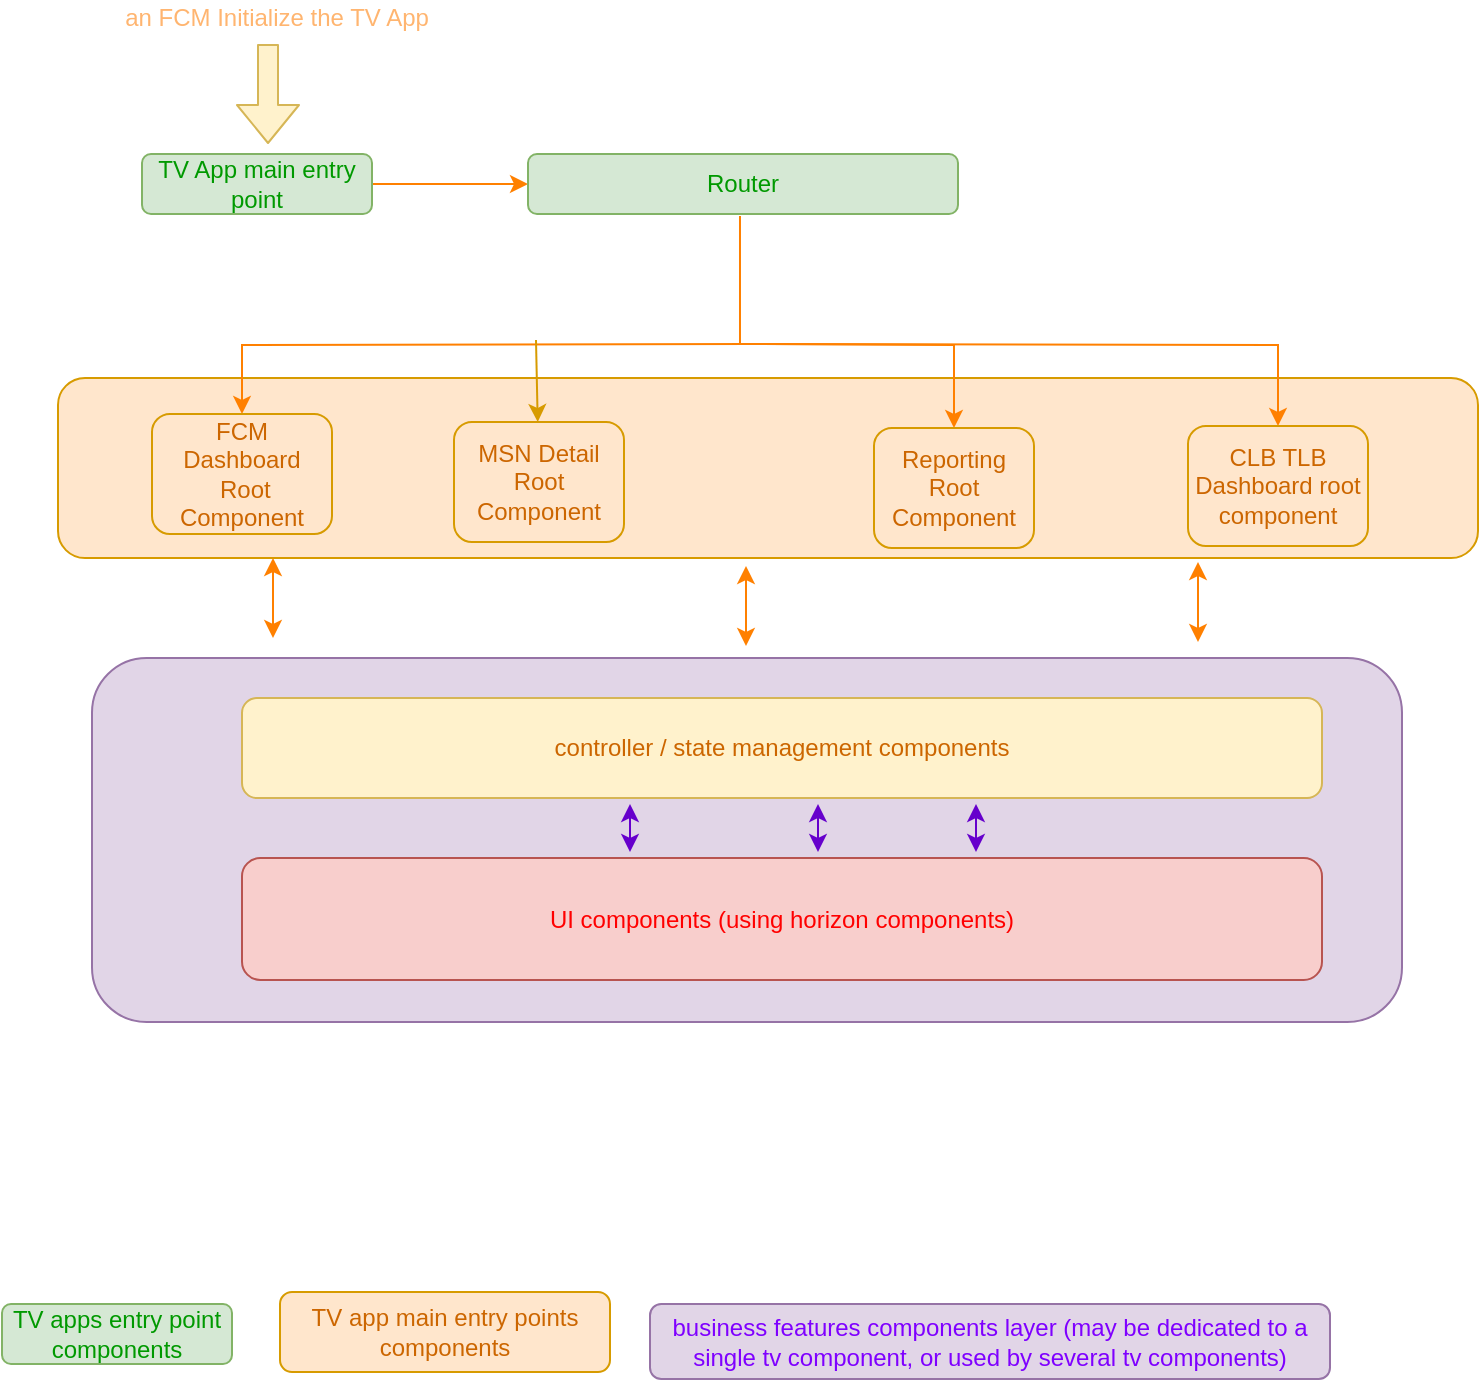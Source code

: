 <mxfile version="12.7.3" type="github">
  <diagram id="SjLeIIDS42xYTo4wjzNZ" name="Page-1">
    <mxGraphModel dx="1050" dy="464" grid="0" gridSize="10" guides="1" tooltips="1" connect="1" arrows="1" fold="1" page="1" pageScale="1" pageWidth="850" pageHeight="1100" math="0" shadow="0">
      <root>
        <mxCell id="0" />
        <mxCell id="lj5Vsi1nTVtL1hlr0WQ2-1" value="contextual view" style="locked=1;" parent="0" visible="0" />
        <mxCell id="lj5Vsi1nTVtL1hlr0WQ2-4" value="" style="outlineConnect=0;fontColor=#232F3E;gradientColor=#F54749;gradientDirection=north;fillColor=#C7131F;strokeColor=#ffffff;dashed=0;verticalLabelPosition=bottom;verticalAlign=top;align=center;html=1;fontSize=12;fontStyle=0;aspect=fixed;shape=mxgraph.aws4.resourceIcon;resIcon=mxgraph.aws4.api_gateway;" parent="lj5Vsi1nTVtL1hlr0WQ2-1" vertex="1">
          <mxGeometry x="260" y="188" width="134" height="134" as="geometry" />
        </mxCell>
        <mxCell id="lj5Vsi1nTVtL1hlr0WQ2-5" value="MyAD platform&lt;br&gt;&amp;nbsp;API" style="text;html=1;align=center;verticalAlign=middle;resizable=0;points=[];autosize=1;fontColor=#FFFFFF;fontStyle=1" parent="lj5Vsi1nTVtL1hlr0WQ2-1" vertex="1">
          <mxGeometry x="277" y="189" width="100" height="30" as="geometry" />
        </mxCell>
        <mxCell id="lj5Vsi1nTVtL1hlr0WQ2-7" value="" style="outlineConnect=0;fontColor=#232F3E;gradientColor=#4D72F3;gradientDirection=north;fillColor=#3334B9;strokeColor=#ffffff;dashed=0;verticalLabelPosition=bottom;verticalAlign=top;align=center;html=1;fontSize=12;fontStyle=0;aspect=fixed;shape=mxgraph.aws4.resourceIcon;resIcon=mxgraph.aws4.database;" parent="lj5Vsi1nTVtL1hlr0WQ2-1" vertex="1">
          <mxGeometry x="472" y="189.5" width="132.5" height="132.5" as="geometry" />
        </mxCell>
        <mxCell id="lj5Vsi1nTVtL1hlr0WQ2-8" value="MyAD DB" style="text;html=1;align=center;verticalAlign=middle;resizable=0;points=[];autosize=1;fontColor=#FFFFFF;" parent="lj5Vsi1nTVtL1hlr0WQ2-1" vertex="1">
          <mxGeometry x="503.25" y="260" width="70" height="20" as="geometry" />
        </mxCell>
        <mxCell id="lj5Vsi1nTVtL1hlr0WQ2-9" value="" style="endArrow=classic;startArrow=classic;html=1;fontColor=#FFFFFF;" parent="lj5Vsi1nTVtL1hlr0WQ2-1" edge="1">
          <mxGeometry width="50" height="50" relative="1" as="geometry">
            <mxPoint x="170" y="249.5" as="sourcePoint" />
            <mxPoint x="250" y="249.5" as="targetPoint" />
          </mxGeometry>
        </mxCell>
        <mxCell id="lj5Vsi1nTVtL1hlr0WQ2-10" value="" style="endArrow=classic;startArrow=classic;html=1;fontColor=#FFFFFF;" parent="lj5Vsi1nTVtL1hlr0WQ2-1" edge="1">
          <mxGeometry width="50" height="50" relative="1" as="geometry">
            <mxPoint x="399" y="249.5" as="sourcePoint" />
            <mxPoint x="469" y="249.5" as="targetPoint" />
            <Array as="points">
              <mxPoint x="469" y="249.5" />
            </Array>
          </mxGeometry>
        </mxCell>
        <mxCell id="lj5Vsi1nTVtL1hlr0WQ2-15" value="&lt;font color=&quot;#000000&quot;&gt;MyAD DB contains &lt;br&gt;data from cVault / Jaguar&lt;br&gt;&lt;/font&gt;" style="text;html=1;align=center;verticalAlign=middle;resizable=0;points=[];autosize=1;fontColor=#FFFFFF;" parent="lj5Vsi1nTVtL1hlr0WQ2-1" vertex="1">
          <mxGeometry x="612" y="235" width="150" height="30" as="geometry" />
        </mxCell>
        <mxCell id="lj5Vsi1nTVtL1hlr0WQ2-2" value="" style="verticalLabelPosition=bottom;html=1;fillColor=#2B2FAB;verticalAlign=top;align=center;pointerEvents=1;shape=mxgraph.cisco_safe.design.actor_2;strokeColor=#6c8ebf;" parent="lj5Vsi1nTVtL1hlr0WQ2-1" vertex="1">
          <mxGeometry x="14" y="210" width="30" height="70" as="geometry" />
        </mxCell>
        <mxCell id="lj5Vsi1nTVtL1hlr0WQ2-16" value="&lt;font color=&quot;#000000&quot;&gt;Customer&lt;/font&gt;" style="text;html=1;align=center;verticalAlign=middle;resizable=0;points=[];autosize=1;fontColor=#FFFFFF;" parent="lj5Vsi1nTVtL1hlr0WQ2-1" vertex="1">
          <mxGeometry x="-6" y="289" width="70" height="20" as="geometry" />
        </mxCell>
        <mxCell id="lj5Vsi1nTVtL1hlr0WQ2-22" value="" style="group" parent="lj5Vsi1nTVtL1hlr0WQ2-1" vertex="1" connectable="0">
          <mxGeometry x="75" y="287" width="105" height="25" as="geometry" />
        </mxCell>
        <mxCell id="lj5Vsi1nTVtL1hlr0WQ2-19" value="&lt;font color=&quot;#000000&quot;&gt;Customer TV App&lt;/font&gt;" style="text;html=1;align=center;verticalAlign=middle;resizable=0;points=[];autosize=1;fontColor=#FFFFFF;" parent="lj5Vsi1nTVtL1hlr0WQ2-22" vertex="1">
          <mxGeometry x="-5" width="110" height="20" as="geometry" />
        </mxCell>
        <mxCell id="cQEh5kcW2ITL0lLY0gxM-4" value="" style="group" parent="lj5Vsi1nTVtL1hlr0WQ2-1" vertex="1" connectable="0">
          <mxGeometry x="84" y="225" width="80" height="60" as="geometry" />
        </mxCell>
        <mxCell id="cQEh5kcW2ITL0lLY0gxM-3" value="" style="pointerEvents=1;shadow=0;dashed=0;html=1;strokeColor=none;fillColor=#505050;labelPosition=center;verticalLabelPosition=bottom;verticalAlign=top;outlineConnect=0;align=center;shape=mxgraph.office.devices.tv;" parent="cQEh5kcW2ITL0lLY0gxM-4" vertex="1">
          <mxGeometry width="80" height="60" as="geometry" />
        </mxCell>
        <mxCell id="lj5Vsi1nTVtL1hlr0WQ2-20" value="" style="shape=image;verticalLabelPosition=bottom;labelBackgroundColor=#ffffff;verticalAlign=top;aspect=fixed;imageAspect=0;image=https://upload.wikimedia.org/wikipedia/commons/thumb/a/a7/React-icon.svg/512px-React-icon.svg.png;" parent="cQEh5kcW2ITL0lLY0gxM-4" vertex="1">
          <mxGeometry x="17.996" y="7.003" width="45.126" height="31.906" as="geometry" />
        </mxCell>
        <mxCell id="Ka8gP7VvI0fFcUKiOHhF-43" value="app view" style="locked=1;" parent="0" visible="0" />
        <mxCell id="Ka8gP7VvI0fFcUKiOHhF-44" value="&lt;div style=&quot;text-align: justify&quot;&gt;&lt;span style=&quot;color: rgb(102 , 0 , 204)&quot;&gt;&amp;nbsp; &amp;nbsp; Business Layer&lt;/span&gt;&lt;/div&gt;&lt;div style=&quot;text-align: justify&quot;&gt;&lt;span style=&quot;color: rgb(102 , 0 , 204)&quot;&gt;&lt;br&gt;&lt;/span&gt;&lt;/div&gt;&lt;div style=&quot;text-align: justify&quot;&gt;&lt;span style=&quot;color: rgb(102 , 0 , 204)&quot;&gt;&lt;br&gt;&lt;/span&gt;&lt;/div&gt;&lt;div style=&quot;text-align: justify&quot;&gt;&lt;span style=&quot;color: rgb(102 , 0 , 204)&quot;&gt;&lt;br&gt;&lt;/span&gt;&lt;/div&gt;&lt;div style=&quot;text-align: justify&quot;&gt;&lt;span style=&quot;color: rgb(102 , 0 , 204)&quot;&gt;&lt;br&gt;&lt;/span&gt;&lt;/div&gt;&lt;div style=&quot;text-align: justify&quot;&gt;&lt;span style=&quot;color: rgb(102 , 0 , 204)&quot;&gt;&lt;br&gt;&lt;/span&gt;&lt;/div&gt;&lt;div style=&quot;text-align: justify&quot;&gt;&lt;span style=&quot;color: rgb(102 , 0 , 204)&quot;&gt;&lt;br&gt;&lt;/span&gt;&lt;/div&gt;&lt;div style=&quot;text-align: justify&quot;&gt;&lt;span style=&quot;color: rgb(102 , 0 , 204)&quot;&gt;&lt;br&gt;&lt;/span&gt;&lt;/div&gt;&lt;div style=&quot;text-align: justify&quot;&gt;&lt;span style=&quot;color: rgb(102 , 0 , 204)&quot;&gt;&lt;br&gt;&lt;/span&gt;&lt;/div&gt;&lt;div style=&quot;text-align: justify&quot;&gt;&lt;span style=&quot;color: rgb(102 , 0 , 204)&quot;&gt;&lt;br&gt;&lt;/span&gt;&lt;/div&gt;&lt;div style=&quot;text-align: justify&quot;&gt;&lt;br&gt;&lt;/div&gt;&lt;div style=&quot;text-align: justify&quot;&gt;&lt;span style=&quot;color: rgb(102 , 0 , 204)&quot;&gt;&lt;br&gt;&lt;/span&gt;&lt;/div&gt;" style="rounded=1;whiteSpace=wrap;html=1;fillColor=#e1d5e7;strokeColor=#9673a6;align=left;" parent="Ka8gP7VvI0fFcUKiOHhF-43" vertex="1">
          <mxGeometry x="144" y="300.25" width="580" height="189.75" as="geometry" />
        </mxCell>
        <mxCell id="Ka8gP7VvI0fFcUKiOHhF-45" value="&lt;span style=&quot;white-space: normal&quot;&gt;UI components (using horizon components)&lt;/span&gt;" style="rounded=1;whiteSpace=wrap;html=1;fillColor=#f8cecc;strokeColor=#b85450;fontColor=#CC0000;" parent="Ka8gP7VvI0fFcUKiOHhF-43" vertex="1">
          <mxGeometry x="186.308" y="431.525" width="481.846" height="50.325" as="geometry" />
        </mxCell>
        <mxCell id="Ka8gP7VvI0fFcUKiOHhF-46" value="controller / state management layer" style="rounded=1;whiteSpace=wrap;html=1;fillColor=#fff2cc;strokeColor=#d6b656;fontColor=#CC6600;" parent="Ka8gP7VvI0fFcUKiOHhF-43" vertex="1">
          <mxGeometry x="186.308" y="343.15" width="481.846" height="41.25" as="geometry" />
        </mxCell>
        <mxCell id="Ka8gP7VvI0fFcUKiOHhF-50" value="Application bootstrap and routing layer" style="rounded=1;whiteSpace=wrap;html=1;fillColor=#ffe6cc;strokeColor=#d79b00;fontColor=#FF8000;" parent="Ka8gP7VvI0fFcUKiOHhF-43" vertex="1">
          <mxGeometry x="143" y="168" width="580" height="74.25" as="geometry" />
        </mxCell>
        <mxCell id="Ka8gP7VvI0fFcUKiOHhF-55" value="" style="group" parent="Ka8gP7VvI0fFcUKiOHhF-43" vertex="1" connectable="0">
          <mxGeometry x="411.615" y="246.5" width="66.031" height="49.5" as="geometry" />
        </mxCell>
        <mxCell id="Ka8gP7VvI0fFcUKiOHhF-53" value="" style="shape=flexArrow;endArrow=classic;html=1;strokeColor=#d79b00;fontColor=#FF8000;fillColor=#ffe6cc;" parent="Ka8gP7VvI0fFcUKiOHhF-55" edge="1">
          <mxGeometry width="50" height="50" relative="1" as="geometry">
            <mxPoint as="sourcePoint" />
            <mxPoint y="49.5" as="targetPoint" />
          </mxGeometry>
        </mxCell>
        <mxCell id="Ka8gP7VvI0fFcUKiOHhF-54" value="delegate" style="text;html=1;align=center;verticalAlign=middle;resizable=0;points=[];autosize=1;fontColor=#FF8000;" parent="Ka8gP7VvI0fFcUKiOHhF-55" vertex="1">
          <mxGeometry x="12.492" y="8.25" width="60" height="20" as="geometry" />
        </mxCell>
        <mxCell id="Ka8gP7VvI0fFcUKiOHhF-57" value="Redux&lt;br&gt;Store" style="rounded=1;whiteSpace=wrap;html=1;fillColor=#d5e8d4;strokeColor=#82b366;direction=south;fontColor=#006600;" parent="Ka8gP7VvI0fFcUKiOHhF-43" vertex="1">
          <mxGeometry x="10" y="160" width="74.25" height="320" as="geometry" />
        </mxCell>
        <mxCell id="Ka8gP7VvI0fFcUKiOHhF-58" value="" style="shape=flexArrow;endArrow=classic;startArrow=classic;html=1;strokeColor=#82b366;fontColor=#006600;fillColor=#d5e8d4;" parent="Ka8gP7VvI0fFcUKiOHhF-43" edge="1">
          <mxGeometry width="50" height="50" relative="1" as="geometry">
            <mxPoint x="85.25" y="204" as="sourcePoint" />
            <mxPoint x="141" y="204" as="targetPoint" />
          </mxGeometry>
        </mxCell>
        <mxCell id="Ka8gP7VvI0fFcUKiOHhF-59" value="" style="shape=flexArrow;endArrow=classic;startArrow=classic;html=1;strokeColor=#82b366;fontColor=#006600;fillColor=#d5e8d4;" parent="Ka8gP7VvI0fFcUKiOHhF-43" edge="1">
          <mxGeometry width="50" height="50" relative="1" as="geometry">
            <mxPoint x="85.25" y="384.4" as="sourcePoint" />
            <mxPoint x="141" y="384.4" as="targetPoint" />
          </mxGeometry>
        </mxCell>
        <mxCell id="Ka8gP7VvI0fFcUKiOHhF-60" value="store &lt;br&gt;and retieve&amp;nbsp;&lt;br&gt;data" style="text;html=1;align=center;verticalAlign=middle;resizable=0;points=[];autosize=1;fontColor=#006600;" parent="Ka8gP7VvI0fFcUKiOHhF-43" vertex="1">
          <mxGeometry x="81" y="260" width="80" height="50" as="geometry" />
        </mxCell>
        <mxCell id="Ka8gP7VvI0fFcUKiOHhF-61" value="MyAD&lt;br&gt;Platform API&lt;br&gt;(1)" style="rounded=1;whiteSpace=wrap;html=1;direction=south;fillColor=#dae8fc;strokeColor=#6c8ebf;fontColor=#0000CC;dashed=1;" parent="Ka8gP7VvI0fFcUKiOHhF-43" vertex="1">
          <mxGeometry x="780" y="302.02" width="60" height="186.22" as="geometry" />
        </mxCell>
        <mxCell id="Ka8gP7VvI0fFcUKiOHhF-62" value="" style="shape=flexArrow;endArrow=classic;startArrow=classic;html=1;strokeColor=#6c8ebf;fontColor=#006600;fillColor=#dae8fc;exitX=1;exitY=0.5;exitDx=0;exitDy=0;" parent="Ka8gP7VvI0fFcUKiOHhF-43" source="Ka8gP7VvI0fFcUKiOHhF-46" edge="1">
          <mxGeometry width="50" height="50" relative="1" as="geometry">
            <mxPoint x="723" y="363.28" as="sourcePoint" />
            <mxPoint x="778.75" y="363.28" as="targetPoint" />
          </mxGeometry>
        </mxCell>
        <mxCell id="Ka8gP7VvI0fFcUKiOHhF-63" value="api calls" style="text;html=1;align=center;verticalAlign=middle;resizable=0;points=[];autosize=1;fontColor=#0000CC;" parent="Ka8gP7VvI0fFcUKiOHhF-43" vertex="1">
          <mxGeometry x="720" y="323.15" width="60" height="20" as="geometry" />
        </mxCell>
        <mxCell id="Ka8gP7VvI0fFcUKiOHhF-66" value="(1) : The MyAD platform API is covered in another ARD" style="text;align=right;verticalAlign=middle;resizable=0;points=[];autosize=1;fontColor=#0000CC;labelBorderColor=none;textDirection=ltr;labelPosition=left;verticalLabelPosition=middle;" parent="Ka8gP7VvI0fFcUKiOHhF-43" vertex="1">
          <mxGeometry x="452" y="510" width="328" height="20" as="geometry" />
        </mxCell>
        <mxCell id="Ka8gP7VvI0fFcUKiOHhF-67" value="" style="shape=flexArrow;endArrow=classic;html=1;strokeColor=#6600CC;fontColor=#0000CC;" parent="Ka8gP7VvI0fFcUKiOHhF-43" edge="1">
          <mxGeometry width="50" height="50" relative="1" as="geometry">
            <mxPoint x="280" y="388" as="sourcePoint" />
            <mxPoint x="280" y="428" as="targetPoint" />
          </mxGeometry>
        </mxCell>
        <mxCell id="Ka8gP7VvI0fFcUKiOHhF-68" value="" style="shape=flexArrow;endArrow=classic;html=1;strokeColor=#6600CC;fontColor=#0000CC;" parent="Ka8gP7VvI0fFcUKiOHhF-43" edge="1">
          <mxGeometry width="50" height="50" relative="1" as="geometry">
            <mxPoint x="510" y="428.53" as="sourcePoint" />
            <mxPoint x="510" y="388.53" as="targetPoint" />
          </mxGeometry>
        </mxCell>
        <mxCell id="Ka8gP7VvI0fFcUKiOHhF-69" value="re-render on&lt;br&gt;&amp;nbsp;state changes" style="text;html=1;align=center;verticalAlign=middle;resizable=0;points=[];autosize=1;fontColor=#0000CC;" parent="Ka8gP7VvI0fFcUKiOHhF-43" vertex="1">
          <mxGeometry x="179" y="393.53" width="90" height="30" as="geometry" />
        </mxCell>
        <mxCell id="Ka8gP7VvI0fFcUKiOHhF-71" value="notify on &lt;br&gt;UI events" style="text;html=1;align=center;verticalAlign=middle;resizable=0;points=[];autosize=1;fontColor=#0000CC;" parent="Ka8gP7VvI0fFcUKiOHhF-43" vertex="1">
          <mxGeometry x="530" y="393.53" width="70" height="30" as="geometry" />
        </mxCell>
        <mxCell id="bXQwL9Fw8VNqXE39m1aw-1" value="Auth system :&amp;nbsp;&lt;br&gt;Onelogin via cognito" style="rounded=1;whiteSpace=wrap;html=1;fillColor=#f8cecc;strokeColor=#b85450;fontColor=#CC0000;" parent="Ka8gP7VvI0fFcUKiOHhF-43" vertex="1">
          <mxGeometry x="759" y="28" width="90" height="90" as="geometry" />
        </mxCell>
        <mxCell id="bXQwL9Fw8VNqXE39m1aw-2" value="" style="shape=flexArrow;endArrow=classic;startArrow=classic;html=1;fontColor=#CC0000;fillColor=#f8cecc;strokeColor=#b85450;" parent="Ka8gP7VvI0fFcUKiOHhF-43" edge="1">
          <mxGeometry width="50" height="50" relative="1" as="geometry">
            <mxPoint x="721" y="163" as="sourcePoint" />
            <mxPoint x="761" y="123" as="targetPoint" />
          </mxGeometry>
        </mxCell>
        <mxCell id="1" value="infra view" style="locked=1;" parent="0" visible="0" />
        <mxCell id="Ka8gP7VvI0fFcUKiOHhF-109" value="VPC" style="points=[[0,0],[0.25,0],[0.5,0],[0.75,0],[1,0],[1,0.25],[1,0.5],[1,0.75],[1,1],[0.75,1],[0.5,1],[0.25,1],[0,1],[0,0.75],[0,0.5],[0,0.25]];outlineConnect=0;gradientColor=none;html=1;whiteSpace=wrap;fontSize=12;fontStyle=0;shape=mxgraph.aws4.group;grIcon=mxgraph.aws4.group_vpc;strokeColor=#248814;fillColor=none;verticalAlign=top;align=left;spacingLeft=30;fontColor=#AAB7B8;dashed=0;" parent="1" vertex="1">
          <mxGeometry x="325" y="146.73" width="475" height="223.27" as="geometry" />
        </mxCell>
        <mxCell id="Ka8gP7VvI0fFcUKiOHhF-107" value="AWS Cloud" style="points=[[0,0],[0.25,0],[0.5,0],[0.75,0],[1,0],[1,0.25],[1,0.5],[1,0.75],[1,1],[0.75,1],[0.5,1],[0.25,1],[0,1],[0,0.75],[0,0.5],[0,0.25]];outlineConnect=0;gradientColor=none;html=1;whiteSpace=wrap;fontSize=12;fontStyle=0;shape=mxgraph.aws4.group;grIcon=mxgraph.aws4.group_aws_cloud_alt;strokeColor=#232F3E;fillColor=none;verticalAlign=top;align=left;spacingLeft=30;fontColor=#232F3E;dashed=0;" parent="1" vertex="1">
          <mxGeometry x="280" y="10" width="540" height="480" as="geometry" />
        </mxCell>
        <mxCell id="Ka8gP7VvI0fFcUKiOHhF-108" value="EU West 1" style="points=[[0,0],[0.25,0],[0.5,0],[0.75,0],[1,0],[1,0.25],[1,0.5],[1,0.75],[1,1],[0.75,1],[0.5,1],[0.25,1],[0,1],[0,0.75],[0,0.5],[0,0.25]];outlineConnect=0;gradientColor=none;html=1;whiteSpace=wrap;fontSize=12;fontStyle=0;shape=mxgraph.aws4.group;grIcon=mxgraph.aws4.group_region;strokeColor=#147EBA;fillColor=none;verticalAlign=top;align=left;spacingLeft=30;fontColor=#147EBA;dashed=0;" parent="1" vertex="1">
          <mxGeometry x="300" y="40" width="510" height="430" as="geometry" />
        </mxCell>
        <mxCell id="Ka8gP7VvI0fFcUKiOHhF-110" value="" style="whiteSpace=wrap;html=1;aspect=fixed;fontColor=#000000;align=center;" parent="1" vertex="1">
          <mxGeometry x="8" y="30" width="250" height="250" as="geometry" />
        </mxCell>
        <mxCell id="gB_tlkMbJe6bkOpFI1ri-7" value="" style="outlineConnect=0;fontColor=#232F3E;gradientColor=none;fillColor=#5A30B5;strokeColor=none;dashed=0;verticalLabelPosition=bottom;verticalAlign=top;align=center;html=1;fontSize=12;fontStyle=0;aspect=fixed;pointerEvents=1;shape=mxgraph.aws4.application_load_balancer;" parent="1" vertex="1">
          <mxGeometry x="336" y="184.13" width="58" height="58" as="geometry" />
        </mxCell>
        <mxCell id="gB_tlkMbJe6bkOpFI1ri-8" value="" style="outlineConnect=0;fillColor=#3399FF;strokeColor=#6c8ebf;dashed=0;verticalLabelPosition=bottom;verticalAlign=top;align=center;html=1;fontSize=12;fontStyle=0;aspect=fixed;pointerEvents=1;shape=mxgraph.aws4.hosted_zone;" parent="1" vertex="1">
          <mxGeometry x="311" y="67" width="58" height="57.26" as="geometry" />
        </mxCell>
        <mxCell id="gB_tlkMbJe6bkOpFI1ri-15" value="" style="edgeStyle=orthogonalEdgeStyle;rounded=0;orthogonalLoop=1;jettySize=auto;html=1;" parent="1" source="gB_tlkMbJe6bkOpFI1ri-7" target="gB_tlkMbJe6bkOpFI1ri-9" edge="1">
          <mxGeometry relative="1" as="geometry">
            <mxPoint x="410" y="212.63" as="sourcePoint" />
          </mxGeometry>
        </mxCell>
        <mxCell id="gB_tlkMbJe6bkOpFI1ri-18" style="edgeStyle=orthogonalEdgeStyle;rounded=0;orthogonalLoop=1;jettySize=auto;html=1;entryX=0;entryY=0.504;entryDx=0;entryDy=0;entryPerimeter=0;startArrow=classic;startFill=1;" parent="1" source="gB_tlkMbJe6bkOpFI1ri-9" target="gB_tlkMbJe6bkOpFI1ri-6" edge="1">
          <mxGeometry relative="1" as="geometry" />
        </mxCell>
        <mxCell id="gB_tlkMbJe6bkOpFI1ri-9" value="" style="outlineConnect=0;fontColor=#232F3E;gradientColor=none;fillColor=#D05C17;strokeColor=none;dashed=0;verticalLabelPosition=bottom;verticalAlign=top;align=center;html=1;fontSize=12;fontStyle=0;aspect=fixed;pointerEvents=1;shape=mxgraph.aws4.lambda_function;" parent="1" vertex="1">
          <mxGeometry x="440" y="183.13" width="59" height="59" as="geometry" />
        </mxCell>
        <mxCell id="gB_tlkMbJe6bkOpFI1ri-11" value="" style="group" parent="1" vertex="1" connectable="0">
          <mxGeometry x="561" y="182.13" width="92" height="59" as="geometry" />
        </mxCell>
        <mxCell id="gB_tlkMbJe6bkOpFI1ri-6" value="" style="outlineConnect=0;fontColor=#232F3E;gradientColor=none;fillColor=#5A30B5;strokeColor=none;dashed=0;verticalLabelPosition=bottom;verticalAlign=top;align=center;html=1;fontSize=12;fontStyle=0;aspect=fixed;pointerEvents=1;shape=mxgraph.aws4.endpoints;" parent="gB_tlkMbJe6bkOpFI1ri-11" vertex="1">
          <mxGeometry y="16.985" width="26.818" height="26.818" as="geometry" />
        </mxCell>
        <mxCell id="gB_tlkMbJe6bkOpFI1ri-10" value="" style="outlineConnect=0;fontColor=#232F3E;gradientColor=none;fillColor=#5A30B5;strokeColor=none;dashed=0;verticalLabelPosition=bottom;verticalAlign=top;align=center;html=1;fontSize=12;fontStyle=0;aspect=fixed;pointerEvents=1;shape=mxgraph.aws4.endpoint;" parent="gB_tlkMbJe6bkOpFI1ri-11" vertex="1">
          <mxGeometry x="30.041" width="59" height="59" as="geometry" />
        </mxCell>
        <mxCell id="gB_tlkMbJe6bkOpFI1ri-12" value="" style="outlineConnect=0;fontColor=#232F3E;gradientColor=none;fillColor=#277116;strokeColor=none;dashed=0;verticalLabelPosition=bottom;verticalAlign=top;align=center;html=1;fontSize=12;fontStyle=0;aspect=fixed;pointerEvents=1;shape=mxgraph.aws4.bucket_with_objects;" parent="1" vertex="1">
          <mxGeometry x="721" y="183.13" width="55" height="57.2" as="geometry" />
        </mxCell>
        <mxCell id="gB_tlkMbJe6bkOpFI1ri-19" value="" style="edgeStyle=orthogonalEdgeStyle;rounded=0;orthogonalLoop=1;jettySize=auto;html=1;startArrow=classic;startFill=1;" parent="1" source="gB_tlkMbJe6bkOpFI1ri-10" target="gB_tlkMbJe6bkOpFI1ri-12" edge="1">
          <mxGeometry relative="1" as="geometry" />
        </mxCell>
        <mxCell id="gB_tlkMbJe6bkOpFI1ri-20" value="Route 53 &lt;br&gt;hosted zone" style="text;html=1;align=center;verticalAlign=middle;resizable=0;points=[];autosize=1;fontColor=#3399FF;" parent="1" vertex="1">
          <mxGeometry x="369" y="80" width="80" height="30" as="geometry" />
        </mxCell>
        <mxCell id="gB_tlkMbJe6bkOpFI1ri-21" value="ALB" style="text;html=1;align=center;verticalAlign=middle;resizable=0;points=[];autosize=1;" parent="1" vertex="1">
          <mxGeometry x="343" y="242.63" width="40" height="20" as="geometry" />
        </mxCell>
        <mxCell id="gB_tlkMbJe6bkOpFI1ri-22" value="Lambda &lt;br&gt;as proxy" style="text;html=1;align=center;verticalAlign=middle;resizable=0;points=[];autosize=1;" parent="1" vertex="1">
          <mxGeometry x="441" y="244.63" width="60" height="30" as="geometry" />
        </mxCell>
        <mxCell id="gB_tlkMbJe6bkOpFI1ri-23" value="API gateway&lt;br&gt;with vpc endpoint&amp;nbsp;" style="text;html=1;align=center;verticalAlign=middle;resizable=0;points=[];autosize=1;" parent="1" vertex="1">
          <mxGeometry x="570" y="243.63" width="110" height="30" as="geometry" />
        </mxCell>
        <mxCell id="gB_tlkMbJe6bkOpFI1ri-24" value="S3 &lt;br&gt;bucket" style="text;html=1;align=center;verticalAlign=middle;resizable=0;points=[];autosize=1;" parent="1" vertex="1">
          <mxGeometry x="724.5" y="242.63" width="50" height="30" as="geometry" />
        </mxCell>
        <mxCell id="Ka8gP7VvI0fFcUKiOHhF-102" value="https" style="text;html=1;align=center;verticalAlign=middle;resizable=0;points=[];autosize=1;fontColor=#000000;" parent="1" vertex="1">
          <mxGeometry x="506" y="210.63" width="40" height="20" as="geometry" />
        </mxCell>
        <mxCell id="Ka8gP7VvI0fFcUKiOHhF-103" value="https" style="text;html=1;align=center;verticalAlign=middle;resizable=0;points=[];autosize=1;fontColor=#000000;" parent="1" vertex="1">
          <mxGeometry x="660" y="211.63" width="40" height="20" as="geometry" />
        </mxCell>
        <mxCell id="Ka8gP7VvI0fFcUKiOHhF-112" style="edgeStyle=orthogonalEdgeStyle;rounded=0;orthogonalLoop=1;jettySize=auto;html=1;strokeColor=#3399FF;fontColor=#000000;" parent="1" source="Ka8gP7VvI0fFcUKiOHhF-104" target="gB_tlkMbJe6bkOpFI1ri-8" edge="1">
          <mxGeometry relative="1" as="geometry" />
        </mxCell>
        <mxCell id="Ka8gP7VvI0fFcUKiOHhF-104" value="" style="verticalLabelPosition=bottom;html=1;fillColor=#28A8E0;verticalAlign=top;points=[[0.145,0.145,0],[0.856,0.145,0],[0.855,0.855,0],[0.145,0.855,0],[0.5,0,0], [1,0.5,0], [0.5,1,0],[0,0.5,0]];pointerEvents=1;align=center;shape=mxgraph.cisco_safe.capability.dns;fontColor=#000000;" parent="1" vertex="1">
          <mxGeometry x="120" y="70.63" width="50" height="50" as="geometry" />
        </mxCell>
        <mxCell id="Ka8gP7VvI0fFcUKiOHhF-111" value="target" style="text;html=1;align=center;verticalAlign=middle;resizable=0;points=[];autosize=1;fontColor=#000000;" parent="1" vertex="1">
          <mxGeometry x="390" y="211.63" width="50" height="20" as="geometry" />
        </mxCell>
        <mxCell id="Ka8gP7VvI0fFcUKiOHhF-113" value="dns resolution" style="text;html=1;align=center;verticalAlign=middle;resizable=0;points=[];autosize=1;fontColor=#3399FF;" parent="1" vertex="1">
          <mxGeometry x="170" y="70.63" width="90" height="20" as="geometry" />
        </mxCell>
        <mxCell id="Ka8gP7VvI0fFcUKiOHhF-118" style="edgeStyle=orthogonalEdgeStyle;rounded=0;orthogonalLoop=1;jettySize=auto;html=1;strokeColor=#3399FF;fontColor=#000000;entryX=0.64;entryY=0.987;entryDx=0;entryDy=0;entryPerimeter=0;" parent="1" target="Ka8gP7VvI0fFcUKiOHhF-104" edge="1">
          <mxGeometry relative="1" as="geometry">
            <mxPoint x="152.4" y="177.13" as="sourcePoint" />
            <mxPoint x="321.086" y="106" as="targetPoint" />
          </mxGeometry>
        </mxCell>
        <mxCell id="Ka8gP7VvI0fFcUKiOHhF-119" value="dns resolution" style="text;html=1;align=center;verticalAlign=middle;resizable=0;points=[];autosize=1;fontColor=#3399FF;" parent="1" vertex="1">
          <mxGeometry x="60" y="145" width="90" height="20" as="geometry" />
        </mxCell>
        <mxCell id="Ka8gP7VvI0fFcUKiOHhF-120" value="" style="endArrow=classic;html=1;strokeColor=#000000;fontColor=#3399FF;entryX=0.032;entryY=0.283;entryDx=0;entryDy=0;entryPerimeter=0;startArrow=classic;startFill=1;" parent="1" target="Ka8gP7VvI0fFcUKiOHhF-109" edge="1">
          <mxGeometry width="50" height="50" relative="1" as="geometry">
            <mxPoint x="198.77" y="210.028" as="sourcePoint" />
            <mxPoint x="60" y="510" as="targetPoint" />
          </mxGeometry>
        </mxCell>
        <mxCell id="Ka8gP7VvI0fFcUKiOHhF-121" value="https" style="text;html=1;align=center;verticalAlign=middle;resizable=0;points=[];autosize=1;fontColor=#000000;" parent="1" vertex="1">
          <mxGeometry x="205" y="211.63" width="40" height="20" as="geometry" />
        </mxCell>
        <mxCell id="Ka8gP7VvI0fFcUKiOHhF-122" value="Airbus LAN" style="text;html=1;align=center;verticalAlign=middle;resizable=0;points=[];autosize=1;fontColor=#000000;" parent="1" vertex="1">
          <mxGeometry x="8" y="30" width="80" height="20" as="geometry" />
        </mxCell>
        <mxCell id="Ka8gP7VvI0fFcUKiOHhF-123" value="customer tv" style="text;html=1;align=center;verticalAlign=middle;resizable=0;points=[];autosize=1;fontColor=#000000;" parent="1" vertex="1">
          <mxGeometry x="109.39" y="254" width="80" height="20" as="geometry" />
        </mxCell>
        <mxCell id="T0iJW6xwWuFh2RoNAZjV-1" value="" style="pointerEvents=1;shadow=0;dashed=0;html=1;strokeColor=none;fillColor=#505050;labelPosition=center;verticalLabelPosition=bottom;verticalAlign=top;outlineConnect=0;align=center;shape=mxgraph.office.devices.tv;" vertex="1" parent="1">
          <mxGeometry x="101.39" y="181.13" width="96" height="70" as="geometry" />
        </mxCell>
        <mxCell id="gB_tlkMbJe6bkOpFI1ri-27" value="functional system diagram" style="locked=1;" parent="0" visible="0" />
        <mxCell id="lj5Vsi1nTVtL1hlr0WQ2-26" value="API platform (1)" style="rounded=1;whiteSpace=wrap;html=1;fillColor=#f8cecc;strokeColor=#b85450;fontColor=#FF0000;" parent="gB_tlkMbJe6bkOpFI1ri-27" vertex="1">
          <mxGeometry x="10" y="236" width="820" height="60" as="geometry" />
        </mxCell>
        <mxCell id="lj5Vsi1nTVtL1hlr0WQ2-27" value="DB Storage&amp;nbsp; (1)" style="rounded=1;whiteSpace=wrap;html=1;fillColor=#f8cecc;strokeColor=#b85450;fontColor=#FF0000;" parent="gB_tlkMbJe6bkOpFI1ri-27" vertex="1">
          <mxGeometry x="10" y="333" width="820" height="60" as="geometry" />
        </mxCell>
        <mxCell id="lj5Vsi1nTVtL1hlr0WQ2-28" value="" style="endArrow=classic;startArrow=classic;html=1;fontColor=#FFFFFF;strokeColor=#FF0000;" parent="gB_tlkMbJe6bkOpFI1ri-27" edge="1">
          <mxGeometry width="50" height="50" relative="1" as="geometry">
            <mxPoint x="279.5" y="330" as="sourcePoint" />
            <mxPoint x="279.5" y="300" as="targetPoint" />
          </mxGeometry>
        </mxCell>
        <mxCell id="lj5Vsi1nTVtL1hlr0WQ2-35" value="&lt;font color=&quot;#000000&quot;&gt;(1) : detailled in MyAD Platform API ARD&lt;/font&gt;" style="text;html=1;align=center;verticalAlign=middle;resizable=0;points=[];autosize=1;fontColor=#FFFFFF;" parent="gB_tlkMbJe6bkOpFI1ri-27" vertex="1">
          <mxGeometry x="20" y="415" width="230" height="20" as="geometry" />
        </mxCell>
        <mxCell id="Ka8gP7VvI0fFcUKiOHhF-72" value="" style="endArrow=classic;startArrow=classic;html=1;fontColor=#FFFFFF;strokeColor=#FF0000;" parent="gB_tlkMbJe6bkOpFI1ri-27" edge="1">
          <mxGeometry width="50" height="50" relative="1" as="geometry">
            <mxPoint x="119" y="229" as="sourcePoint" />
            <mxPoint x="119" y="189" as="targetPoint" />
          </mxGeometry>
        </mxCell>
        <mxCell id="Ka8gP7VvI0fFcUKiOHhF-75" value="" style="endArrow=classic;startArrow=classic;html=1;fontColor=#FFFFFF;strokeColor=#FF0000;" parent="gB_tlkMbJe6bkOpFI1ri-27" edge="1">
          <mxGeometry width="50" height="50" relative="1" as="geometry">
            <mxPoint x="541" y="228" as="sourcePoint" />
            <mxPoint x="541" y="188" as="targetPoint" />
          </mxGeometry>
        </mxCell>
        <mxCell id="Ka8gP7VvI0fFcUKiOHhF-79" value="" style="endArrow=classic;startArrow=classic;html=1;fontColor=#FFFFFF;strokeColor=#FF0000;" parent="gB_tlkMbJe6bkOpFI1ri-27" edge="1">
          <mxGeometry width="50" height="50" relative="1" as="geometry">
            <mxPoint x="333.5" y="229" as="sourcePoint" />
            <mxPoint x="333.5" y="189" as="targetPoint" />
          </mxGeometry>
        </mxCell>
        <mxCell id="Ka8gP7VvI0fFcUKiOHhF-83" value="" style="group" parent="gB_tlkMbJe6bkOpFI1ri-27" vertex="1" connectable="0">
          <mxGeometry x="445" y="114" width="189" height="67" as="geometry" />
        </mxCell>
        <mxCell id="Ka8gP7VvI0fFcUKiOHhF-80" value="Cockpit dashboard" style="rounded=1;whiteSpace=wrap;html=1;align=center;fillColor=#ffe6cc;strokeColor=#d79b00;fontColor=#FF8000;" parent="Ka8gP7VvI0fFcUKiOHhF-83" vertex="1">
          <mxGeometry width="189" height="67" as="geometry" />
        </mxCell>
        <mxCell id="Ka8gP7VvI0fFcUKiOHhF-85" value="" style="group" parent="gB_tlkMbJe6bkOpFI1ri-27" vertex="1" connectable="0">
          <mxGeometry x="12" y="114" width="202" height="67" as="geometry" />
        </mxCell>
        <mxCell id="lj5Vsi1nTVtL1hlr0WQ2-30" value="&lt;div&gt;&lt;span&gt;Customer Agenda&lt;/span&gt;&lt;/div&gt;" style="rounded=1;whiteSpace=wrap;html=1;fillColor=#dae8fc;strokeColor=#6c8ebf;align=center;fontColor=#0000CC;" parent="Ka8gP7VvI0fFcUKiOHhF-85" vertex="1">
          <mxGeometry width="202" height="67" as="geometry" />
        </mxCell>
        <mxCell id="mZV7JVjNdz0op6qMwDoK-1" value="" style="endArrow=classic;startArrow=classic;html=1;fontColor=#FFFFFF;strokeColor=#FF0000;" parent="gB_tlkMbJe6bkOpFI1ri-27" edge="1">
          <mxGeometry width="50" height="50" relative="1" as="geometry">
            <mxPoint x="640" y="330" as="sourcePoint" />
            <mxPoint x="640" y="300" as="targetPoint" />
          </mxGeometry>
        </mxCell>
        <mxCell id="mZV7JVjNdz0op6qMwDoK-2" value="" style="endArrow=classic;startArrow=classic;html=1;fontColor=#FFFFFF;strokeColor=#FF0000;" parent="gB_tlkMbJe6bkOpFI1ri-27" edge="1">
          <mxGeometry width="50" height="50" relative="1" as="geometry">
            <mxPoint x="440" y="330" as="sourcePoint" />
            <mxPoint x="440" y="300" as="targetPoint" />
          </mxGeometry>
        </mxCell>
        <mxCell id="Ka8gP7VvI0fFcUKiOHhF-74" value="&lt;div&gt;&lt;span&gt;Customer Safety Page&lt;/span&gt;&lt;/div&gt;" style="rounded=1;whiteSpace=wrap;html=1;align=center;fillColor=#d5e8d4;strokeColor=#82b366;fontColor=#009900;" parent="gB_tlkMbJe6bkOpFI1ri-27" vertex="1">
          <mxGeometry x="242" y="114" width="179" height="67" as="geometry" />
        </mxCell>
        <mxCell id="T0iJW6xwWuFh2RoNAZjV-2" value="&lt;font face=&quot;arial, sans-serif&quot; style=&quot;font-size: 12px&quot;&gt;Customer team info&lt;/font&gt;" style="rounded=1;whiteSpace=wrap;html=1;align=center;fillColor=#fff2cc;strokeColor=#d6b656;fontColor=#999900;" vertex="1" parent="gB_tlkMbJe6bkOpFI1ri-27">
          <mxGeometry x="653" y="114" width="171" height="67" as="geometry" />
        </mxCell>
        <mxCell id="T0iJW6xwWuFh2RoNAZjV-3" value="" style="endArrow=classic;startArrow=classic;html=1;fontColor=#FFFFFF;strokeColor=#FF0000;" edge="1" parent="gB_tlkMbJe6bkOpFI1ri-27">
          <mxGeometry width="50" height="50" relative="1" as="geometry">
            <mxPoint x="737" y="229" as="sourcePoint" />
            <mxPoint x="737" y="189" as="targetPoint" />
          </mxGeometry>
        </mxCell>
        <mxCell id="Ka8gP7VvI0fFcUKiOHhF-1" value="components view bkg" style="locked=1;" parent="0" visible="0" />
        <mxCell id="T0iJW6xwWuFh2RoNAZjV-8" value="" style="rounded=1;whiteSpace=wrap;html=1;fontColor=#999900;strokeWidth=9;" vertex="1" parent="Ka8gP7VvI0fFcUKiOHhF-1">
          <mxGeometry x="23" y="178" width="797" height="551" as="geometry" />
        </mxCell>
        <mxCell id="T0iJW6xwWuFh2RoNAZjV-9" value="" style="rounded=1;whiteSpace=wrap;html=1;strokeWidth=5;fontColor=#999900;fillColor=#000000;" vertex="1" parent="Ka8gP7VvI0fFcUKiOHhF-1">
          <mxGeometry x="317" y="740" width="216" height="11" as="geometry" />
        </mxCell>
        <mxCell id="Ka8gP7VvI0fFcUKiOHhF-7" value="components view front" style="" parent="0" />
        <mxCell id="Ka8gP7VvI0fFcUKiOHhF-35" value="" style="rounded=1;whiteSpace=wrap;html=1;fillColor=#ffe6cc;strokeColor=#d79b00;fontColor=#CC6600;" parent="Ka8gP7VvI0fFcUKiOHhF-7" vertex="1">
          <mxGeometry x="80" y="390" width="710" height="90" as="geometry" />
        </mxCell>
        <mxCell id="Ka8gP7VvI0fFcUKiOHhF-12" style="edgeStyle=orthogonalEdgeStyle;rounded=0;orthogonalLoop=1;jettySize=auto;html=1;exitX=1;exitY=0.5;exitDx=0;exitDy=0;entryX=0;entryY=0.5;entryDx=0;entryDy=0;fontColor=#CC6600;strokeColor=#FF8000;" parent="Ka8gP7VvI0fFcUKiOHhF-7" source="Ka8gP7VvI0fFcUKiOHhF-8" target="Ka8gP7VvI0fFcUKiOHhF-11" edge="1">
          <mxGeometry relative="1" as="geometry" />
        </mxCell>
        <mxCell id="Ka8gP7VvI0fFcUKiOHhF-8" value="TV App main entry point" style="rounded=1;whiteSpace=wrap;html=1;fillColor=#d5e8d4;strokeColor=#82b366;fontColor=#009900;" parent="Ka8gP7VvI0fFcUKiOHhF-7" vertex="1">
          <mxGeometry x="122" y="278" width="115" height="30" as="geometry" />
        </mxCell>
        <mxCell id="Ka8gP7VvI0fFcUKiOHhF-11" value="Router" style="rounded=1;whiteSpace=wrap;html=1;fillColor=#d5e8d4;strokeColor=#82b366;fontColor=#009900;" parent="Ka8gP7VvI0fFcUKiOHhF-7" vertex="1">
          <mxGeometry x="315" y="278" width="215" height="30" as="geometry" />
        </mxCell>
        <mxCell id="Ka8gP7VvI0fFcUKiOHhF-20" style="edgeStyle=orthogonalEdgeStyle;rounded=0;orthogonalLoop=1;jettySize=auto;html=1;strokeColor=#FF8000;fontColor=#009900;exitX=0.5;exitY=1;exitDx=0;exitDy=0;" parent="Ka8gP7VvI0fFcUKiOHhF-7" target="Ka8gP7VvI0fFcUKiOHhF-17" edge="1">
          <mxGeometry relative="1" as="geometry">
            <mxPoint x="425.5" y="373" as="sourcePoint" />
          </mxGeometry>
        </mxCell>
        <mxCell id="Ka8gP7VvI0fFcUKiOHhF-23" style="edgeStyle=orthogonalEdgeStyle;rounded=0;orthogonalLoop=1;jettySize=auto;html=1;strokeColor=#FF8000;fontColor=#009900;exitX=0.5;exitY=1;exitDx=0;exitDy=0;" parent="Ka8gP7VvI0fFcUKiOHhF-7" target="Ka8gP7VvI0fFcUKiOHhF-19" edge="1">
          <mxGeometry relative="1" as="geometry">
            <mxPoint x="425.5" y="373" as="sourcePoint" />
          </mxGeometry>
        </mxCell>
        <mxCell id="Ka8gP7VvI0fFcUKiOHhF-27" style="edgeStyle=orthogonalEdgeStyle;rounded=0;orthogonalLoop=1;jettySize=auto;html=1;strokeColor=#FF8000;fontColor=#009900;" parent="Ka8gP7VvI0fFcUKiOHhF-7" target="Ka8gP7VvI0fFcUKiOHhF-26" edge="1">
          <mxGeometry relative="1" as="geometry">
            <mxPoint x="425.5" y="373" as="sourcePoint" />
          </mxGeometry>
        </mxCell>
        <mxCell id="Ka8gP7VvI0fFcUKiOHhF-17" value="FCM Dashboard&lt;br&gt;&amp;nbsp;Root Component" style="rounded=1;whiteSpace=wrap;html=1;fillColor=#ffe6cc;strokeColor=#d79b00;fontColor=#CC6600;" parent="Ka8gP7VvI0fFcUKiOHhF-7" vertex="1">
          <mxGeometry x="127" y="408" width="90" height="60" as="geometry" />
        </mxCell>
        <mxCell id="Ka8gP7VvI0fFcUKiOHhF-18" value="MSN Detail Root Component" style="rounded=1;whiteSpace=wrap;html=1;fillColor=#ffe6cc;strokeColor=#d79b00;fontColor=#CC6600;" parent="Ka8gP7VvI0fFcUKiOHhF-7" vertex="1">
          <mxGeometry x="278" y="412" width="85" height="60" as="geometry" />
        </mxCell>
        <mxCell id="Ka8gP7VvI0fFcUKiOHhF-19" value="CLB TLB Dashboard root component" style="rounded=1;whiteSpace=wrap;html=1;fillColor=#ffe6cc;strokeColor=#d79b00;fontColor=#CC6600;" parent="Ka8gP7VvI0fFcUKiOHhF-7" vertex="1">
          <mxGeometry x="645" y="414" width="90" height="60" as="geometry" />
        </mxCell>
        <mxCell id="Ka8gP7VvI0fFcUKiOHhF-24" value="" style="shape=flexArrow;endArrow=classic;html=1;fillColor=#fff2cc;strokeColor=#d6b656;" parent="Ka8gP7VvI0fFcUKiOHhF-7" edge="1">
          <mxGeometry width="50" height="50" relative="1" as="geometry">
            <mxPoint x="185" y="223" as="sourcePoint" />
            <mxPoint x="185" y="273" as="targetPoint" />
          </mxGeometry>
        </mxCell>
        <mxCell id="Ka8gP7VvI0fFcUKiOHhF-25" value="&lt;font color=&quot;#ffb570&quot;&gt;an FCM Initialize the TV App&lt;/font&gt;" style="text;html=1;align=center;verticalAlign=middle;resizable=0;points=[];autosize=1;" parent="Ka8gP7VvI0fFcUKiOHhF-7" vertex="1">
          <mxGeometry x="108" y="201" width="162" height="18" as="geometry" />
        </mxCell>
        <mxCell id="Ka8gP7VvI0fFcUKiOHhF-26" value="Reporting &lt;br&gt;Root Component" style="rounded=1;whiteSpace=wrap;html=1;fillColor=#ffe6cc;strokeColor=#d79b00;fontColor=#CC6600;" parent="Ka8gP7VvI0fFcUKiOHhF-7" vertex="1">
          <mxGeometry x="488" y="415" width="80" height="60" as="geometry" />
        </mxCell>
        <mxCell id="Ka8gP7VvI0fFcUKiOHhF-31" value="TV apps entry point components" style="rounded=1;whiteSpace=wrap;html=1;fillColor=#d5e8d4;strokeColor=#82b366;fontColor=#009900;" parent="Ka8gP7VvI0fFcUKiOHhF-7" vertex="1">
          <mxGeometry x="52" y="853" width="115" height="30" as="geometry" />
        </mxCell>
        <mxCell id="Ka8gP7VvI0fFcUKiOHhF-32" value="TV app main entry points components" style="rounded=1;whiteSpace=wrap;html=1;fillColor=#ffe6cc;strokeColor=#d79b00;fontColor=#CC6600;" parent="Ka8gP7VvI0fFcUKiOHhF-7" vertex="1">
          <mxGeometry x="191" y="847" width="165" height="40" as="geometry" />
        </mxCell>
        <mxCell id="Ka8gP7VvI0fFcUKiOHhF-33" value="business features components layer (may be dedicated to a single tv component, or used by several tv components)" style="rounded=1;whiteSpace=wrap;html=1;fillColor=#e1d5e7;strokeColor=#9673a6;fontColor=#7F00FF;" parent="Ka8gP7VvI0fFcUKiOHhF-7" vertex="1">
          <mxGeometry x="376" y="853" width="340" height="37.5" as="geometry" />
        </mxCell>
        <mxCell id="Ka8gP7VvI0fFcUKiOHhF-36" value="" style="endArrow=classic;startArrow=classic;html=1;strokeColor=#FF8000;fontColor=#7F00FF;" parent="Ka8gP7VvI0fFcUKiOHhF-7" edge="1">
          <mxGeometry width="50" height="50" relative="1" as="geometry">
            <mxPoint x="187.5" y="520" as="sourcePoint" />
            <mxPoint x="187.5" y="480" as="targetPoint" />
          </mxGeometry>
        </mxCell>
        <mxCell id="Ka8gP7VvI0fFcUKiOHhF-38" value="" style="endArrow=classic;startArrow=classic;html=1;strokeColor=#FF8000;fontColor=#7F00FF;" parent="Ka8gP7VvI0fFcUKiOHhF-7" edge="1">
          <mxGeometry width="50" height="50" relative="1" as="geometry">
            <mxPoint x="424" y="524" as="sourcePoint" />
            <mxPoint x="424" y="484" as="targetPoint" />
          </mxGeometry>
        </mxCell>
        <mxCell id="Ka8gP7VvI0fFcUKiOHhF-39" value="" style="endArrow=classic;startArrow=classic;html=1;strokeColor=#FF8000;fontColor=#7F00FF;" parent="Ka8gP7VvI0fFcUKiOHhF-7" edge="1">
          <mxGeometry width="50" height="50" relative="1" as="geometry">
            <mxPoint x="650" y="522" as="sourcePoint" />
            <mxPoint x="650" y="482" as="targetPoint" />
          </mxGeometry>
        </mxCell>
        <mxCell id="Ka8gP7VvI0fFcUKiOHhF-86" value="" style="group" parent="Ka8gP7VvI0fFcUKiOHhF-7" vertex="1" connectable="0">
          <mxGeometry x="97" y="530" width="655" height="182" as="geometry" />
        </mxCell>
        <mxCell id="Ka8gP7VvI0fFcUKiOHhF-28" value="" style="rounded=1;whiteSpace=wrap;html=1;fillColor=#e1d5e7;strokeColor=#9673a6;" parent="Ka8gP7VvI0fFcUKiOHhF-86" vertex="1">
          <mxGeometry width="655" height="182" as="geometry" />
        </mxCell>
        <mxCell id="Ka8gP7VvI0fFcUKiOHhF-30" value="&lt;span style=&quot;white-space: normal&quot;&gt;UI components (using horizon components)&lt;/span&gt;" style="rounded=1;whiteSpace=wrap;html=1;fillColor=#f8cecc;strokeColor=#b85450;fontColor=#FF0000;" parent="Ka8gP7VvI0fFcUKiOHhF-86" vertex="1">
          <mxGeometry x="75" y="100" width="540" height="61" as="geometry" />
        </mxCell>
        <mxCell id="Ka8gP7VvI0fFcUKiOHhF-29" value="controller / state management components" style="rounded=1;whiteSpace=wrap;html=1;fillColor=#fff2cc;strokeColor=#d6b656;fontColor=#CC6600;" parent="Ka8gP7VvI0fFcUKiOHhF-86" vertex="1">
          <mxGeometry x="75" y="20" width="540" height="50" as="geometry" />
        </mxCell>
        <mxCell id="Ka8gP7VvI0fFcUKiOHhF-40" value="" style="endArrow=classic;startArrow=classic;html=1;strokeColor=#6600CC;fontColor=#7F00FF;" parent="Ka8gP7VvI0fFcUKiOHhF-86" edge="1">
          <mxGeometry width="50" height="50" relative="1" as="geometry">
            <mxPoint x="442" y="97" as="sourcePoint" />
            <mxPoint x="442" y="73" as="targetPoint" />
          </mxGeometry>
        </mxCell>
        <mxCell id="Ka8gP7VvI0fFcUKiOHhF-41" value="" style="endArrow=classic;startArrow=classic;html=1;strokeColor=#6600CC;fontColor=#7F00FF;" parent="Ka8gP7VvI0fFcUKiOHhF-86" edge="1">
          <mxGeometry width="50" height="50" relative="1" as="geometry">
            <mxPoint x="363" y="97" as="sourcePoint" />
            <mxPoint x="363" y="73" as="targetPoint" />
          </mxGeometry>
        </mxCell>
        <mxCell id="Ka8gP7VvI0fFcUKiOHhF-42" value="" style="endArrow=classic;startArrow=classic;html=1;strokeColor=#6600CC;fontColor=#7F00FF;" parent="Ka8gP7VvI0fFcUKiOHhF-86" edge="1">
          <mxGeometry width="50" height="50" relative="1" as="geometry">
            <mxPoint x="269" y="97" as="sourcePoint" />
            <mxPoint x="269" y="73" as="targetPoint" />
          </mxGeometry>
        </mxCell>
        <mxCell id="T0iJW6xwWuFh2RoNAZjV-5" value="" style="endArrow=none;startArrow=none;html=1;strokeColor=#FF8000;fontColor=#7F00FF;entryX=0.493;entryY=1;entryDx=0;entryDy=0;entryPerimeter=0;startFill=0;endFill=0;" edge="1" parent="Ka8gP7VvI0fFcUKiOHhF-7">
          <mxGeometry width="50" height="50" relative="1" as="geometry">
            <mxPoint x="421" y="373" as="sourcePoint" />
            <mxPoint x="420.995" y="309" as="targetPoint" />
          </mxGeometry>
        </mxCell>
        <mxCell id="T0iJW6xwWuFh2RoNAZjV-11" value="" style="endArrow=classic;html=1;fontColor=#999900;fillColor=#ffe6cc;strokeColor=#d79b00;" edge="1" parent="Ka8gP7VvI0fFcUKiOHhF-7">
          <mxGeometry width="50" height="50" relative="1" as="geometry">
            <mxPoint x="319" y="371" as="sourcePoint" />
            <mxPoint x="319.866" y="412" as="targetPoint" />
          </mxGeometry>
        </mxCell>
        <mxCell id="rw0pwcqq5fau-SIRrmxV-1" value="Network view" style="locked=1;" parent="0" visible="0" />
        <mxCell id="rw0pwcqq5fau-SIRrmxV-2" value="VPC&amp;nbsp;&lt;span style=&quot;color: rgb(0 , 0 , 0) ; font-family: &amp;#34;arial&amp;#34; ; font-size: 14px ; white-space: pre ; background-color: rgb(234 , 243 , 254)&quot;&gt;vpc-ew1-2j93-adcbackbonepoc-val&lt;/span&gt;" style="points=[[0,0],[0.25,0],[0.5,0],[0.75,0],[1,0],[1,0.25],[1,0.5],[1,0.75],[1,1],[0.75,1],[0.5,1],[0.25,1],[0,1],[0,0.75],[0,0.5],[0,0.25]];outlineConnect=0;gradientColor=none;html=1;whiteSpace=wrap;fontSize=12;fontStyle=0;shape=mxgraph.aws4.group;grIcon=mxgraph.aws4.group_vpc;strokeColor=#248814;fillColor=none;verticalAlign=top;align=left;spacingLeft=30;fontColor=#AAB7B8;dashed=0;" parent="rw0pwcqq5fau-SIRrmxV-1" vertex="1">
          <mxGeometry x="20" y="20" width="770" height="430" as="geometry" />
        </mxCell>
        <mxCell id="rw0pwcqq5fau-SIRrmxV-3" value="Private subnet-03" style="points=[[0,0],[0.25,0],[0.5,0],[0.75,0],[1,0],[1,0.25],[1,0.5],[1,0.75],[1,1],[0.75,1],[0.5,1],[0.25,1],[0,1],[0,0.75],[0,0.5],[0,0.25]];outlineConnect=0;gradientColor=none;html=1;whiteSpace=wrap;fontSize=12;fontStyle=0;shape=mxgraph.aws4.group;grIcon=mxgraph.aws4.group_security_group;grStroke=0;strokeColor=#147EBA;fillColor=#E6F2F8;verticalAlign=top;align=left;spacingLeft=30;fontColor=#147EBA;dashed=0;" parent="rw0pwcqq5fau-SIRrmxV-1" vertex="1">
          <mxGeometry x="70" y="110" width="170" height="130" as="geometry" />
        </mxCell>
        <mxCell id="rw0pwcqq5fau-SIRrmxV-4" value="Private subnet-04" style="points=[[0,0],[0.25,0],[0.5,0],[0.75,0],[1,0],[1,0.25],[1,0.5],[1,0.75],[1,1],[0.75,1],[0.5,1],[0.25,1],[0,1],[0,0.75],[0,0.5],[0,0.25]];outlineConnect=0;gradientColor=none;html=1;whiteSpace=wrap;fontSize=12;fontStyle=0;shape=mxgraph.aws4.group;grIcon=mxgraph.aws4.group_security_group;grStroke=0;strokeColor=#147EBA;fillColor=#E6F2F8;verticalAlign=top;align=left;spacingLeft=30;fontColor=#147EBA;dashed=0;" parent="rw0pwcqq5fau-SIRrmxV-1" vertex="1">
          <mxGeometry x="300" y="110" width="190" height="130" as="geometry" />
        </mxCell>
        <mxCell id="rw0pwcqq5fau-SIRrmxV-5" value="Private subnet-05" style="points=[[0,0],[0.25,0],[0.5,0],[0.75,0],[1,0],[1,0.25],[1,0.5],[1,0.75],[1,1],[0.75,1],[0.5,1],[0.25,1],[0,1],[0,0.75],[0,0.5],[0,0.25]];outlineConnect=0;gradientColor=none;html=1;whiteSpace=wrap;fontSize=12;fontStyle=0;shape=mxgraph.aws4.group;grIcon=mxgraph.aws4.group_security_group;grStroke=0;strokeColor=#147EBA;fillColor=#E6F2F8;verticalAlign=top;align=left;spacingLeft=30;fontColor=#147EBA;dashed=0;" parent="rw0pwcqq5fau-SIRrmxV-1" vertex="1">
          <mxGeometry x="545" y="110" width="230" height="130" as="geometry" />
        </mxCell>
        <mxCell id="rw0pwcqq5fau-SIRrmxV-6" value="&lt;span style=&quot;color: rgb(22 , 25 , 31) ; font-family: &amp;#34;amazon ember&amp;#34; , &amp;#34;helvetica neue&amp;#34; , &amp;#34;roboto&amp;#34; , &amp;#34;arial&amp;#34; , sans-serif ; font-size: 14px ; white-space: normal ; background-color: rgb(241 , 250 , 255)&quot;&gt;10.102.209.128/25&lt;/span&gt;" style="text;html=1;resizable=0;autosize=1;align=center;verticalAlign=middle;points=[];fillColor=none;strokeColor=none;rounded=0;" parent="rw0pwcqq5fau-SIRrmxV-1" vertex="1">
          <mxGeometry x="330" y="250" width="130" height="20" as="geometry" />
        </mxCell>
        <mxCell id="rw0pwcqq5fau-SIRrmxV-7" value="&lt;span style=&quot;color: rgb(22 , 25 , 31) ; font-family: &amp;#34;amazon ember&amp;#34; , &amp;#34;helvetica neue&amp;#34; , &amp;#34;roboto&amp;#34; , &amp;#34;arial&amp;#34; , sans-serif ; font-size: 14px ; white-space: normal ; background-color: rgb(241 , 250 , 255)&quot;&gt;10.102.209.0/25&lt;/span&gt;" style="text;html=1;align=center;verticalAlign=middle;resizable=0;points=[];autosize=1;" parent="rw0pwcqq5fau-SIRrmxV-1" vertex="1">
          <mxGeometry x="600" y="250" width="120" height="20" as="geometry" />
        </mxCell>
        <mxCell id="rw0pwcqq5fau-SIRrmxV-8" value="&lt;span style=&quot;color: rgb(22 , 25 , 31) ; font-family: &amp;#34;amazon ember&amp;#34; , &amp;#34;helvetica neue&amp;#34; , &amp;#34;roboto&amp;#34; , &amp;#34;arial&amp;#34; , sans-serif ; font-size: 14px ; white-space: normal ; background-color: rgb(241 , 250 , 255)&quot;&gt;10.102.207.128/25&lt;/span&gt;" style="text;html=1;align=center;verticalAlign=middle;resizable=0;points=[];autosize=1;" parent="rw0pwcqq5fau-SIRrmxV-1" vertex="1">
          <mxGeometry x="90" y="250" width="130" height="20" as="geometry" />
        </mxCell>
        <mxCell id="rw0pwcqq5fau-SIRrmxV-12" value="" style="outlineConnect=0;fontColor=#232F3E;gradientColor=none;fillColor=#D05C17;strokeColor=none;dashed=0;verticalLabelPosition=bottom;verticalAlign=top;align=center;html=1;fontSize=12;fontStyle=0;aspect=fixed;pointerEvents=1;shape=mxgraph.aws4.lambda_function;" parent="rw0pwcqq5fau-SIRrmxV-1" vertex="1">
          <mxGeometry x="131" y="170" width="48" height="48" as="geometry" />
        </mxCell>
        <mxCell id="rw0pwcqq5fau-SIRrmxV-13" value="" style="outlineConnect=0;fontColor=#232F3E;gradientColor=none;fillColor=#D05C17;strokeColor=none;dashed=0;verticalLabelPosition=bottom;verticalAlign=top;align=center;html=1;fontSize=12;fontStyle=0;aspect=fixed;pointerEvents=1;shape=mxgraph.aws4.lambda_function;" parent="rw0pwcqq5fau-SIRrmxV-1" vertex="1">
          <mxGeometry x="371" y="170" width="48" height="48" as="geometry" />
        </mxCell>
        <mxCell id="rw0pwcqq5fau-SIRrmxV-14" value="" style="outlineConnect=0;fontColor=#232F3E;gradientColor=none;fillColor=#D05C17;strokeColor=none;dashed=0;verticalLabelPosition=bottom;verticalAlign=top;align=center;html=1;fontSize=12;fontStyle=0;aspect=fixed;pointerEvents=1;shape=mxgraph.aws4.lambda_function;" parent="rw0pwcqq5fau-SIRrmxV-1" vertex="1">
          <mxGeometry x="636" y="170" width="48" height="48" as="geometry" />
        </mxCell>
      </root>
    </mxGraphModel>
  </diagram>
</mxfile>
